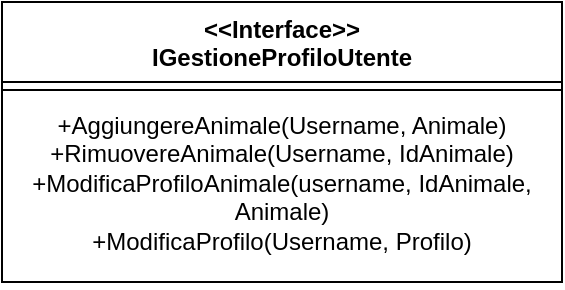 <mxfile version="21.3.4" type="github">
  <diagram name="Pagina-1" id="dei_RIvj0q74_Rys8apZ">
    <mxGraphModel dx="435" dy="751" grid="1" gridSize="10" guides="1" tooltips="1" connect="1" arrows="1" fold="1" page="1" pageScale="1" pageWidth="827" pageHeight="1169" math="0" shadow="0">
      <root>
        <mxCell id="0" />
        <mxCell id="1" parent="0" />
        <mxCell id="DlS1pY-YjPSvOpqsLDsq-1" value="&lt;div&gt;&amp;lt;&amp;lt;Interface&amp;gt;&amp;gt;&lt;/div&gt;&lt;div&gt;IGestioneProfiloUtente&lt;br&gt;&lt;/div&gt;" style="swimlane;fontStyle=1;align=center;verticalAlign=top;childLayout=stackLayout;horizontal=1;startSize=40;horizontalStack=0;resizeParent=1;resizeParentMax=0;resizeLast=0;collapsible=1;marginBottom=0;whiteSpace=wrap;html=1;" vertex="1" parent="1">
          <mxGeometry x="80" y="200" width="280" height="140" as="geometry" />
        </mxCell>
        <mxCell id="DlS1pY-YjPSvOpqsLDsq-2" value="" style="line;strokeWidth=1;fillColor=none;align=left;verticalAlign=middle;spacingTop=-1;spacingLeft=3;spacingRight=3;rotatable=0;labelPosition=right;points=[];portConstraint=eastwest;strokeColor=inherit;" vertex="1" parent="DlS1pY-YjPSvOpqsLDsq-1">
          <mxGeometry y="40" width="280" height="8" as="geometry" />
        </mxCell>
        <mxCell id="DlS1pY-YjPSvOpqsLDsq-3" value="&lt;div&gt;+AggiungereAnimale(Username, Animale)&lt;/div&gt;&lt;div&gt;+RimuovereAnimale(Username, IdAnimale)&lt;/div&gt;&lt;div&gt;+ModificaProfiloAnimale(username, IdAnimale, Animale)&lt;/div&gt;&lt;div&gt;+ModificaProfilo(Username, Profilo)&lt;br&gt;&lt;/div&gt;" style="text;strokeColor=none;fillColor=none;align=center;verticalAlign=top;spacingLeft=4;spacingRight=4;overflow=hidden;rotatable=0;points=[[0,0.5],[1,0.5]];portConstraint=eastwest;whiteSpace=wrap;html=1;" vertex="1" parent="DlS1pY-YjPSvOpqsLDsq-1">
          <mxGeometry y="48" width="280" height="92" as="geometry" />
        </mxCell>
      </root>
    </mxGraphModel>
  </diagram>
</mxfile>
